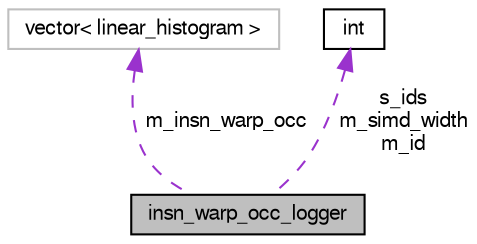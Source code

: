 digraph G
{
  bgcolor="transparent";
  edge [fontname="FreeSans",fontsize="10",labelfontname="FreeSans",labelfontsize="10"];
  node [fontname="FreeSans",fontsize="10",shape=record];
  Node1 [label="insn_warp_occ_logger",height=0.2,width=0.4,color="black", fillcolor="grey75", style="filled" fontcolor="black"];
  Node2 -> Node1 [dir=back,color="darkorchid3",fontsize="10",style="dashed",label="m_insn_warp_occ",fontname="FreeSans"];
  Node2 [label="vector\< linear_histogram \>",height=0.2,width=0.4,color="grey75"];
  Node3 -> Node1 [dir=back,color="darkorchid3",fontsize="10",style="dashed",label="s_ids\nm_simd_width\nm_id",fontname="FreeSans"];
  Node3 [label="int",height=0.2,width=0.4,color="black",URL="$classint.html"];
}
